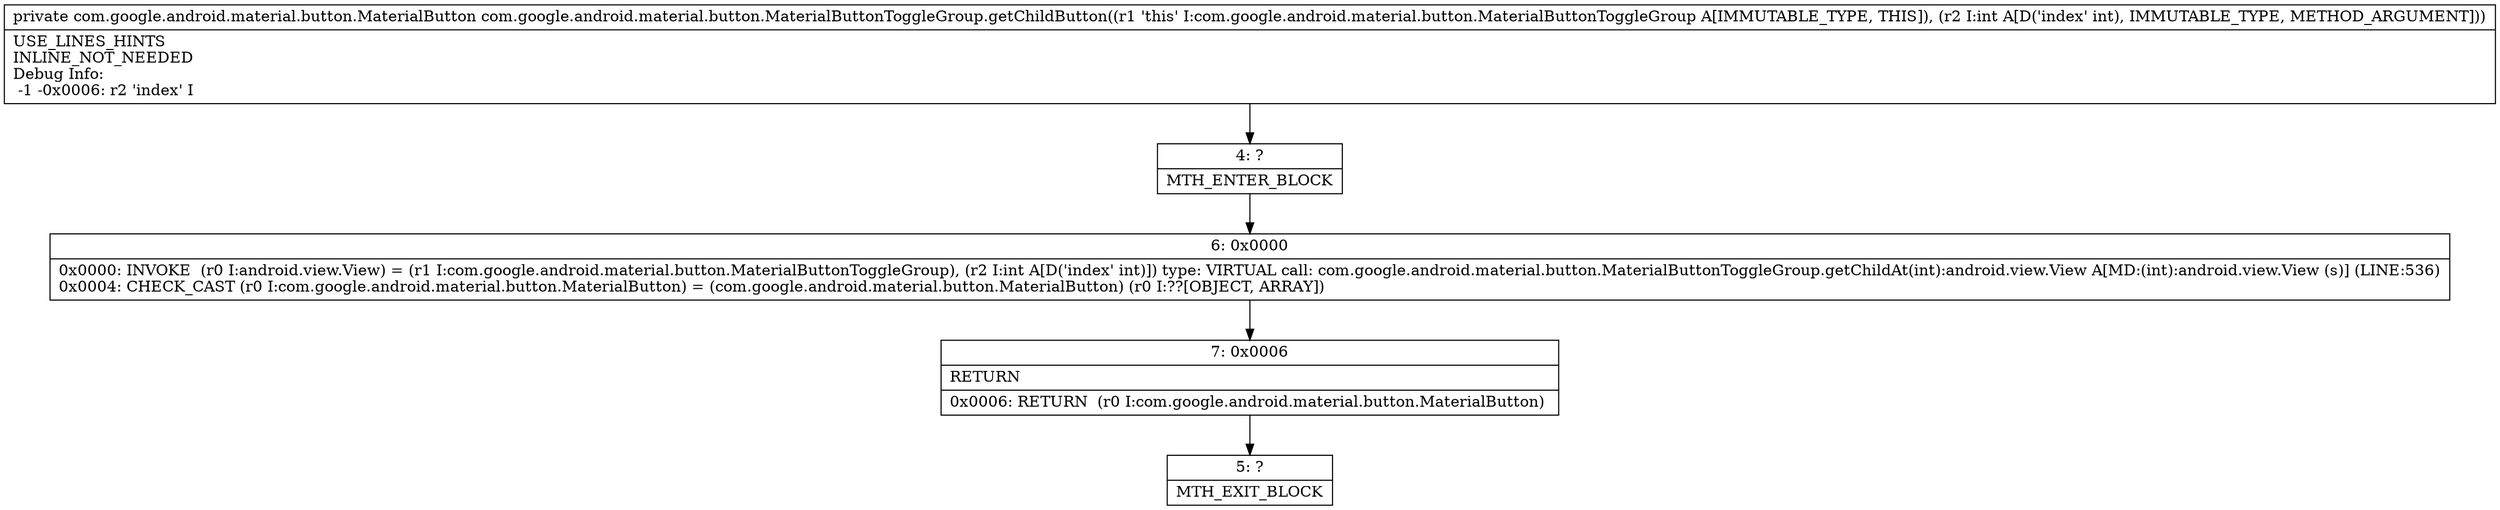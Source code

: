 digraph "CFG forcom.google.android.material.button.MaterialButtonToggleGroup.getChildButton(I)Lcom\/google\/android\/material\/button\/MaterialButton;" {
Node_4 [shape=record,label="{4\:\ ?|MTH_ENTER_BLOCK\l}"];
Node_6 [shape=record,label="{6\:\ 0x0000|0x0000: INVOKE  (r0 I:android.view.View) = (r1 I:com.google.android.material.button.MaterialButtonToggleGroup), (r2 I:int A[D('index' int)]) type: VIRTUAL call: com.google.android.material.button.MaterialButtonToggleGroup.getChildAt(int):android.view.View A[MD:(int):android.view.View (s)] (LINE:536)\l0x0004: CHECK_CAST (r0 I:com.google.android.material.button.MaterialButton) = (com.google.android.material.button.MaterialButton) (r0 I:??[OBJECT, ARRAY]) \l}"];
Node_7 [shape=record,label="{7\:\ 0x0006|RETURN\l|0x0006: RETURN  (r0 I:com.google.android.material.button.MaterialButton) \l}"];
Node_5 [shape=record,label="{5\:\ ?|MTH_EXIT_BLOCK\l}"];
MethodNode[shape=record,label="{private com.google.android.material.button.MaterialButton com.google.android.material.button.MaterialButtonToggleGroup.getChildButton((r1 'this' I:com.google.android.material.button.MaterialButtonToggleGroup A[IMMUTABLE_TYPE, THIS]), (r2 I:int A[D('index' int), IMMUTABLE_TYPE, METHOD_ARGUMENT]))  | USE_LINES_HINTS\lINLINE_NOT_NEEDED\lDebug Info:\l  \-1 \-0x0006: r2 'index' I\l}"];
MethodNode -> Node_4;Node_4 -> Node_6;
Node_6 -> Node_7;
Node_7 -> Node_5;
}

